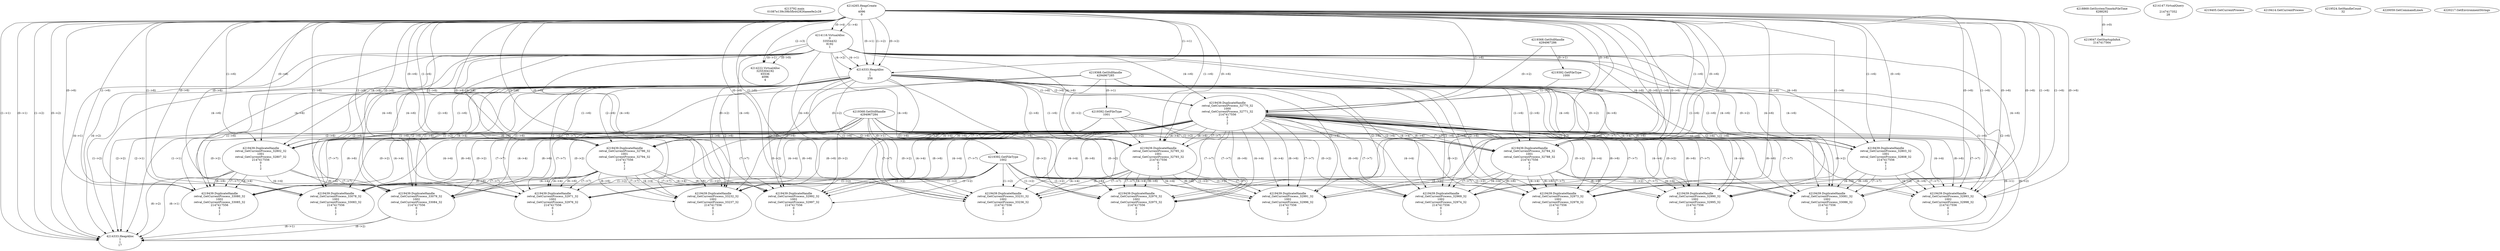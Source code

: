 // Global SCDG with merge call
digraph {
	0 [label="4213792.main
01087e139c39b5fb442826aeee9e2c28"]
	1 [label="4214265.HeapCreate
1
4096
0"]
	2 [label="4218869.GetSystemTimeAsFileTime
4288292"]
	3 [label="4214116.VirtualAlloc
0
33554432
8192
1"]
	1 -> 3 [label="(1-->4)"]
	1 -> 3 [label="(0-->4)"]
	4 [label="4214147.VirtualQuery

2147417352
28"]
	5 [label="4214222.VirtualAlloc
3255304192
65536
4096
4"]
	3 -> 5 [label="(0-->1)"]
	1 -> 5 [label="(2-->3)"]
	3 -> 5 [label="(0-->0)"]
	6 [label="4214333.HeapAlloc
1
1
256"]
	1 -> 6 [label="(1-->1)"]
	1 -> 6 [label="(0-->1)"]
	3 -> 6 [label="(4-->1)"]
	1 -> 6 [label="(1-->2)"]
	1 -> 6 [label="(0-->2)"]
	3 -> 6 [label="(4-->2)"]
	7 [label="4219047.GetStartupInfoA
2147417564"]
	2 -> 7 [label="(0-->0)"]
	8 [label="4219368.GetStdHandle
4294967286"]
	9 [label="4219392.GetFileType
1000"]
	8 -> 9 [label="(0-->1)"]
	10 [label="4219405.GetCurrentProcess
"]
	11 [label="4219414.GetCurrentProcess
"]
	12 [label="4219439.DuplicateHandle
retval_GetCurrentProcess_32770_32
1000
retval_GetCurrentProcess_32771_32
2147417556
0
1
2"]
	8 -> 12 [label="(0-->2)"]
	9 -> 12 [label="(1-->2)"]
	1 -> 12 [label="(1-->6)"]
	1 -> 12 [label="(0-->6)"]
	3 -> 12 [label="(4-->6)"]
	6 -> 12 [label="(1-->6)"]
	6 -> 12 [label="(2-->6)"]
	13 [label="4219368.GetStdHandle
4294967285"]
	14 [label="4219392.GetFileType
1001"]
	13 -> 14 [label="(0-->1)"]
	15 [label="4219439.DuplicateHandle
retval_GetCurrentProcess_32802_32
1001
retval_GetCurrentProcess_32807_32
2147417556
0
1
2"]
	13 -> 15 [label="(0-->2)"]
	14 -> 15 [label="(1-->2)"]
	12 -> 15 [label="(4-->4)"]
	1 -> 15 [label="(1-->6)"]
	1 -> 15 [label="(0-->6)"]
	3 -> 15 [label="(4-->6)"]
	6 -> 15 [label="(1-->6)"]
	6 -> 15 [label="(2-->6)"]
	12 -> 15 [label="(6-->6)"]
	12 -> 15 [label="(7-->7)"]
	16 [label="4219368.GetStdHandle
4294967284"]
	17 [label="4219392.GetFileType
1002"]
	16 -> 17 [label="(0-->1)"]
	18 [label="4219439.DuplicateHandle
retval_GetCurrentProcess_33079_32
1002
retval_GetCurrentProcess_33084_32
2147417556
0
1
2"]
	16 -> 18 [label="(0-->2)"]
	17 -> 18 [label="(1-->2)"]
	12 -> 18 [label="(4-->4)"]
	15 -> 18 [label="(4-->4)"]
	1 -> 18 [label="(1-->6)"]
	1 -> 18 [label="(0-->6)"]
	3 -> 18 [label="(4-->6)"]
	6 -> 18 [label="(1-->6)"]
	6 -> 18 [label="(2-->6)"]
	12 -> 18 [label="(6-->6)"]
	15 -> 18 [label="(6-->6)"]
	12 -> 18 [label="(7-->7)"]
	15 -> 18 [label="(7-->7)"]
	19 [label="4219524.SetHandleCount
32"]
	20 [label="4220059.GetCommandLineA
"]
	21 [label="4214333.HeapAlloc
1
1
17"]
	1 -> 21 [label="(1-->1)"]
	1 -> 21 [label="(0-->1)"]
	3 -> 21 [label="(4-->1)"]
	6 -> 21 [label="(1-->1)"]
	6 -> 21 [label="(2-->1)"]
	12 -> 21 [label="(6-->1)"]
	15 -> 21 [label="(6-->1)"]
	18 -> 21 [label="(6-->1)"]
	1 -> 21 [label="(1-->2)"]
	1 -> 21 [label="(0-->2)"]
	3 -> 21 [label="(4-->2)"]
	6 -> 21 [label="(1-->2)"]
	6 -> 21 [label="(2-->2)"]
	12 -> 21 [label="(6-->2)"]
	15 -> 21 [label="(6-->2)"]
	18 -> 21 [label="(6-->2)"]
	22 [label="4220217.GetEnvironmentStrings
"]
	23 [label="4219439.DuplicateHandle
retval_GetCurrentProcess_33080_32
1002
retval_GetCurrentProcess_33085_32
2147417556
0
1
2"]
	16 -> 23 [label="(0-->2)"]
	17 -> 23 [label="(1-->2)"]
	12 -> 23 [label="(4-->4)"]
	15 -> 23 [label="(4-->4)"]
	1 -> 23 [label="(1-->6)"]
	1 -> 23 [label="(0-->6)"]
	3 -> 23 [label="(4-->6)"]
	6 -> 23 [label="(1-->6)"]
	6 -> 23 [label="(2-->6)"]
	12 -> 23 [label="(6-->6)"]
	15 -> 23 [label="(6-->6)"]
	12 -> 23 [label="(7-->7)"]
	15 -> 23 [label="(7-->7)"]
	24 [label="4219439.DuplicateHandle
retval_GetCurrentProcess_32786_32
1001
retval_GetCurrentProcess_32794_32
2147417556
0
1
2"]
	13 -> 24 [label="(0-->2)"]
	14 -> 24 [label="(1-->2)"]
	12 -> 24 [label="(4-->4)"]
	1 -> 24 [label="(1-->6)"]
	1 -> 24 [label="(0-->6)"]
	3 -> 24 [label="(4-->6)"]
	6 -> 24 [label="(1-->6)"]
	6 -> 24 [label="(2-->6)"]
	12 -> 24 [label="(6-->6)"]
	12 -> 24 [label="(7-->7)"]
	25 [label="4219439.DuplicateHandle
retval_GetCurrentProcess_32971_32
1002
retval_GetCurrentProcess_32976_32
2147417556
0
1
2"]
	16 -> 25 [label="(0-->2)"]
	17 -> 25 [label="(1-->2)"]
	12 -> 25 [label="(4-->4)"]
	24 -> 25 [label="(4-->4)"]
	1 -> 25 [label="(1-->6)"]
	1 -> 25 [label="(0-->6)"]
	3 -> 25 [label="(4-->6)"]
	6 -> 25 [label="(1-->6)"]
	6 -> 25 [label="(2-->6)"]
	12 -> 25 [label="(6-->6)"]
	24 -> 25 [label="(6-->6)"]
	12 -> 25 [label="(7-->7)"]
	24 -> 25 [label="(7-->7)"]
	26 [label="4219439.DuplicateHandle
retval_GetCurrentProcess_32785_32
1001
retval_GetCurrentProcess_32793_32
2147417556
0
1
2"]
	13 -> 26 [label="(0-->2)"]
	14 -> 26 [label="(1-->2)"]
	12 -> 26 [label="(4-->4)"]
	1 -> 26 [label="(1-->6)"]
	1 -> 26 [label="(0-->6)"]
	3 -> 26 [label="(4-->6)"]
	6 -> 26 [label="(1-->6)"]
	6 -> 26 [label="(2-->6)"]
	12 -> 26 [label="(6-->6)"]
	12 -> 26 [label="(7-->7)"]
	27 [label="4219439.DuplicateHandle
retval_GetCurrentProcess_33231_32
1002
retval_GetCurrentProcess_33236_32
2147417556
0
1
2"]
	16 -> 27 [label="(0-->2)"]
	17 -> 27 [label="(1-->2)"]
	12 -> 27 [label="(4-->4)"]
	26 -> 27 [label="(4-->4)"]
	1 -> 27 [label="(1-->6)"]
	1 -> 27 [label="(0-->6)"]
	3 -> 27 [label="(4-->6)"]
	6 -> 27 [label="(1-->6)"]
	6 -> 27 [label="(2-->6)"]
	12 -> 27 [label="(6-->6)"]
	26 -> 27 [label="(6-->6)"]
	12 -> 27 [label="(7-->7)"]
	26 -> 27 [label="(7-->7)"]
	28 [label="4219439.DuplicateHandle
retval_GetCurrentProcess_33232_32
1002
retval_GetCurrentProcess_33237_32
2147417556
0
1
2"]
	16 -> 28 [label="(0-->2)"]
	17 -> 28 [label="(1-->2)"]
	12 -> 28 [label="(4-->4)"]
	24 -> 28 [label="(4-->4)"]
	1 -> 28 [label="(1-->6)"]
	1 -> 28 [label="(0-->6)"]
	3 -> 28 [label="(4-->6)"]
	6 -> 28 [label="(1-->6)"]
	6 -> 28 [label="(2-->6)"]
	12 -> 28 [label="(6-->6)"]
	24 -> 28 [label="(6-->6)"]
	12 -> 28 [label="(7-->7)"]
	24 -> 28 [label="(7-->7)"]
	29 [label="4219439.DuplicateHandle
retval_GetCurrentProcess_32784_32
1001
retval_GetCurrentProcess_32788_32
2147417556
0
1
2"]
	13 -> 29 [label="(0-->2)"]
	14 -> 29 [label="(1-->2)"]
	12 -> 29 [label="(4-->4)"]
	1 -> 29 [label="(1-->6)"]
	1 -> 29 [label="(0-->6)"]
	3 -> 29 [label="(4-->6)"]
	6 -> 29 [label="(1-->6)"]
	6 -> 29 [label="(2-->6)"]
	12 -> 29 [label="(6-->6)"]
	12 -> 29 [label="(7-->7)"]
	30 [label="4219439.DuplicateHandle
retval_GetCurrentProcess_32969_32
1002
retval_GetCurrentProcess_32974_32
2147417556
0
1
2"]
	16 -> 30 [label="(0-->2)"]
	17 -> 30 [label="(1-->2)"]
	12 -> 30 [label="(4-->4)"]
	29 -> 30 [label="(4-->4)"]
	1 -> 30 [label="(1-->6)"]
	1 -> 30 [label="(0-->6)"]
	3 -> 30 [label="(4-->6)"]
	6 -> 30 [label="(1-->6)"]
	6 -> 30 [label="(2-->6)"]
	12 -> 30 [label="(6-->6)"]
	29 -> 30 [label="(6-->6)"]
	12 -> 30 [label="(7-->7)"]
	29 -> 30 [label="(7-->7)"]
	31 [label="4219439.DuplicateHandle
retval_GetCurrentProcess_32970_32
1002
retval_GetCurrentProcess_32975_32
2147417556
0
1
2"]
	16 -> 31 [label="(0-->2)"]
	17 -> 31 [label="(1-->2)"]
	12 -> 31 [label="(4-->4)"]
	26 -> 31 [label="(4-->4)"]
	1 -> 31 [label="(1-->6)"]
	1 -> 31 [label="(0-->6)"]
	3 -> 31 [label="(4-->6)"]
	6 -> 31 [label="(1-->6)"]
	6 -> 31 [label="(2-->6)"]
	12 -> 31 [label="(6-->6)"]
	26 -> 31 [label="(6-->6)"]
	12 -> 31 [label="(7-->7)"]
	26 -> 31 [label="(7-->7)"]
	32 [label="4219439.DuplicateHandle
retval_GetCurrentProcess_32973_32
1002
retval_GetCurrentProcess_32978_32
2147417556
0
1
2"]
	16 -> 32 [label="(0-->2)"]
	17 -> 32 [label="(1-->2)"]
	12 -> 32 [label="(4-->4)"]
	29 -> 32 [label="(4-->4)"]
	1 -> 32 [label="(1-->6)"]
	1 -> 32 [label="(0-->6)"]
	3 -> 32 [label="(4-->6)"]
	6 -> 32 [label="(1-->6)"]
	6 -> 32 [label="(2-->6)"]
	12 -> 32 [label="(6-->6)"]
	29 -> 32 [label="(6-->6)"]
	12 -> 32 [label="(7-->7)"]
	29 -> 32 [label="(7-->7)"]
	33 [label="4219439.DuplicateHandle
retval_GetCurrentProcess_32990_32
1002
retval_GetCurrentProcess_32995_32
2147417556
0
1
2"]
	16 -> 33 [label="(0-->2)"]
	17 -> 33 [label="(1-->2)"]
	12 -> 33 [label="(4-->4)"]
	29 -> 33 [label="(4-->4)"]
	1 -> 33 [label="(1-->6)"]
	1 -> 33 [label="(0-->6)"]
	3 -> 33 [label="(4-->6)"]
	6 -> 33 [label="(1-->6)"]
	6 -> 33 [label="(2-->6)"]
	12 -> 33 [label="(6-->6)"]
	29 -> 33 [label="(6-->6)"]
	12 -> 33 [label="(7-->7)"]
	29 -> 33 [label="(7-->7)"]
	34 [label="4219439.DuplicateHandle
retval_GetCurrentProcess_32991_32
1002
retval_GetCurrentProcess_32996_32
2147417556
0
1
2"]
	16 -> 34 [label="(0-->2)"]
	17 -> 34 [label="(1-->2)"]
	12 -> 34 [label="(4-->4)"]
	26 -> 34 [label="(4-->4)"]
	1 -> 34 [label="(1-->6)"]
	1 -> 34 [label="(0-->6)"]
	3 -> 34 [label="(4-->6)"]
	6 -> 34 [label="(1-->6)"]
	6 -> 34 [label="(2-->6)"]
	12 -> 34 [label="(6-->6)"]
	26 -> 34 [label="(6-->6)"]
	12 -> 34 [label="(7-->7)"]
	26 -> 34 [label="(7-->7)"]
	35 [label="4219439.DuplicateHandle
retval_GetCurrentProcess_32803_32
1001
retval_GetCurrentProcess_32808_32
2147417556
0
1
2"]
	13 -> 35 [label="(0-->2)"]
	14 -> 35 [label="(1-->2)"]
	12 -> 35 [label="(4-->4)"]
	1 -> 35 [label="(1-->6)"]
	1 -> 35 [label="(0-->6)"]
	3 -> 35 [label="(4-->6)"]
	6 -> 35 [label="(1-->6)"]
	6 -> 35 [label="(2-->6)"]
	12 -> 35 [label="(6-->6)"]
	12 -> 35 [label="(7-->7)"]
	36 [label="4219439.DuplicateHandle
retval_GetCurrentProcess_32993_32
1002
retval_GetCurrentProcess_32998_32
2147417556
0
1
2"]
	16 -> 36 [label="(0-->2)"]
	17 -> 36 [label="(1-->2)"]
	12 -> 36 [label="(4-->4)"]
	35 -> 36 [label="(4-->4)"]
	1 -> 36 [label="(1-->6)"]
	1 -> 36 [label="(0-->6)"]
	3 -> 36 [label="(4-->6)"]
	6 -> 36 [label="(1-->6)"]
	6 -> 36 [label="(2-->6)"]
	12 -> 36 [label="(6-->6)"]
	35 -> 36 [label="(6-->6)"]
	12 -> 36 [label="(7-->7)"]
	35 -> 36 [label="(7-->7)"]
	37 [label="4219439.DuplicateHandle
retval_GetCurrentProcess_32992_32
1002
retval_GetCurrentProcess_32997_32
2147417556
0
1
2"]
	16 -> 37 [label="(0-->2)"]
	17 -> 37 [label="(1-->2)"]
	12 -> 37 [label="(4-->4)"]
	24 -> 37 [label="(4-->4)"]
	1 -> 37 [label="(1-->6)"]
	1 -> 37 [label="(0-->6)"]
	3 -> 37 [label="(4-->6)"]
	6 -> 37 [label="(1-->6)"]
	6 -> 37 [label="(2-->6)"]
	12 -> 37 [label="(6-->6)"]
	24 -> 37 [label="(6-->6)"]
	12 -> 37 [label="(7-->7)"]
	24 -> 37 [label="(7-->7)"]
	38 [label="4219439.DuplicateHandle
retval_GetCurrentProcess_33081_32
1002
retval_GetCurrentProcess_33086_32
2147417556
0
1
2"]
	16 -> 38 [label="(0-->2)"]
	17 -> 38 [label="(1-->2)"]
	12 -> 38 [label="(4-->4)"]
	35 -> 38 [label="(4-->4)"]
	1 -> 38 [label="(1-->6)"]
	1 -> 38 [label="(0-->6)"]
	3 -> 38 [label="(4-->6)"]
	6 -> 38 [label="(1-->6)"]
	6 -> 38 [label="(2-->6)"]
	12 -> 38 [label="(6-->6)"]
	35 -> 38 [label="(6-->6)"]
	12 -> 38 [label="(7-->7)"]
	35 -> 38 [label="(7-->7)"]
	39 [label="4219439.DuplicateHandle
retval_GetCurrentProcess_33078_32
1002
retval_GetCurrentProcess_33083_32
2147417556
0
1
2"]
	16 -> 39 [label="(0-->2)"]
	17 -> 39 [label="(1-->2)"]
	12 -> 39 [label="(4-->4)"]
	24 -> 39 [label="(4-->4)"]
	1 -> 39 [label="(1-->6)"]
	1 -> 39 [label="(0-->6)"]
	3 -> 39 [label="(4-->6)"]
	6 -> 39 [label="(1-->6)"]
	6 -> 39 [label="(2-->6)"]
	12 -> 39 [label="(6-->6)"]
	24 -> 39 [label="(6-->6)"]
	12 -> 39 [label="(7-->7)"]
	24 -> 39 [label="(7-->7)"]
}
